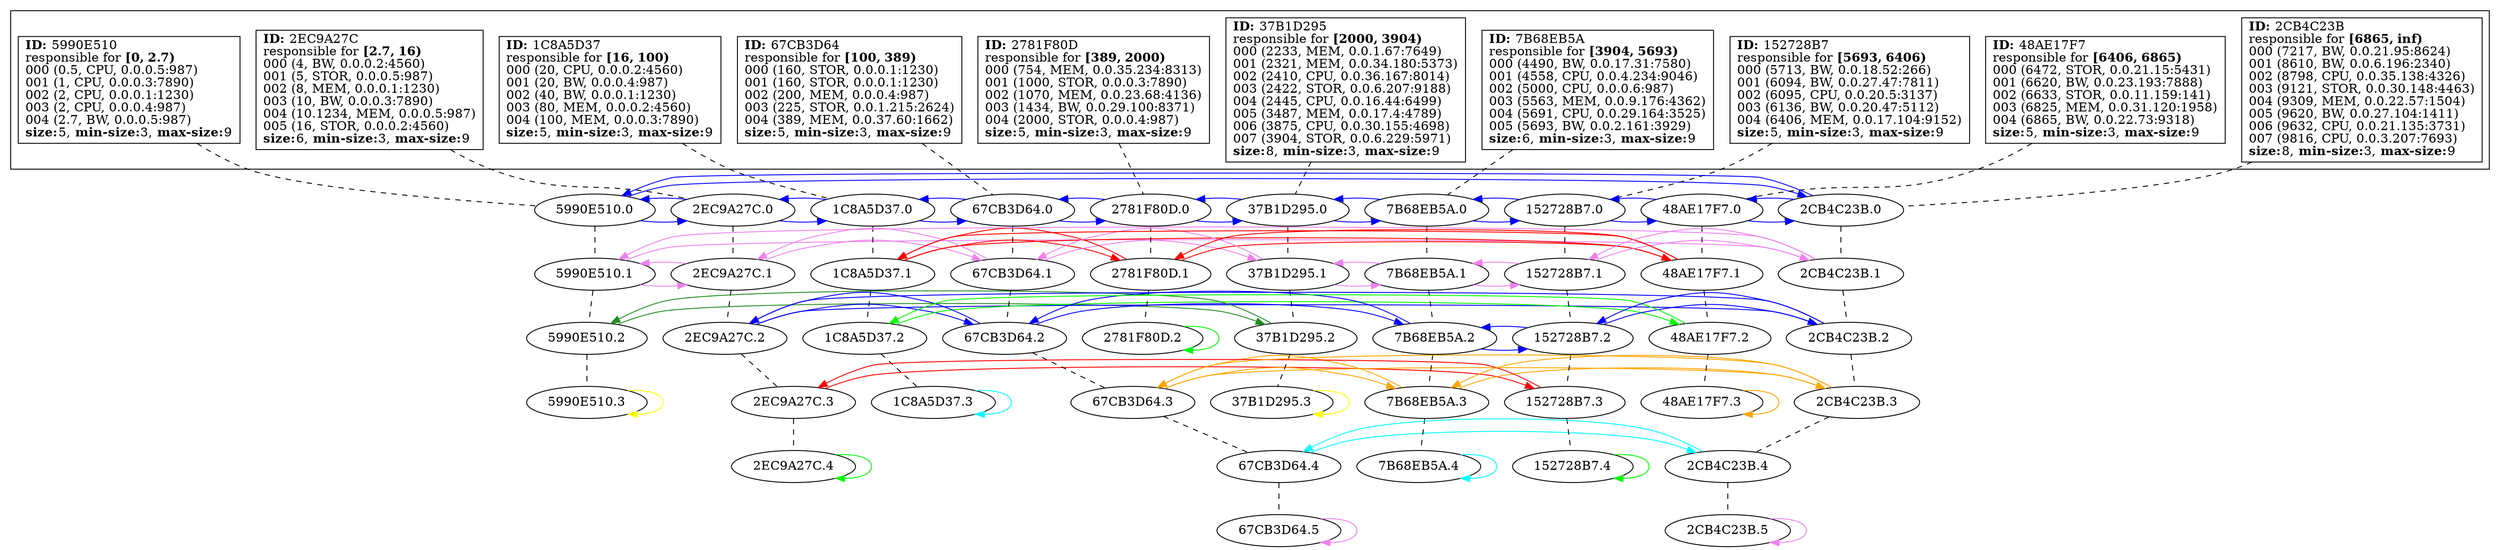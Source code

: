 strict
digraph SkipGraph {

	# vertical
	edge [dir=none style=dashed]
	subgraph {
		"5990E510" -> "5990E510.0" -> "5990E510.1" -> "5990E510.2" -> "5990E510.3"
		}
	subgraph {
		"2EC9A27C" -> "2EC9A27C.0" -> "2EC9A27C.1" -> "2EC9A27C.2" -> "2EC9A27C.3" -> "2EC9A27C.4"
		}
	subgraph {
		"1C8A5D37" -> "1C8A5D37.0" -> "1C8A5D37.1" -> "1C8A5D37.2" -> "1C8A5D37.3"
		}
	subgraph {
		"67CB3D64" -> "67CB3D64.0" -> "67CB3D64.1" -> "67CB3D64.2" -> "67CB3D64.3" -> "67CB3D64.4" -> "67CB3D64.5"
		}
	subgraph {
		"2781F80D" -> "2781F80D.0" -> "2781F80D.1" -> "2781F80D.2"
		}
	subgraph {
		"37B1D295" -> "37B1D295.0" -> "37B1D295.1" -> "37B1D295.2" -> "37B1D295.3"
		}
	subgraph {
		"7B68EB5A" -> "7B68EB5A.0" -> "7B68EB5A.1" -> "7B68EB5A.2" -> "7B68EB5A.3" -> "7B68EB5A.4"
		}
	subgraph {
		"152728B7" -> "152728B7.0" -> "152728B7.1" -> "152728B7.2" -> "152728B7.3" -> "152728B7.4"
		}
	subgraph {
		"48AE17F7" -> "48AE17F7.0" -> "48AE17F7.1" -> "48AE17F7.2" -> "48AE17F7.3"
		}
	subgraph {
		"2CB4C23B" -> "2CB4C23B.0" -> "2CB4C23B.1" -> "2CB4C23B.2" -> "2CB4C23B.3" -> "2CB4C23B.4" -> "2CB4C23B.5"
		}

	# horizontal
	edge [dir=forward, style=solid]
	subgraph cluster_content {
		rank = same
		"5990E510" [shape=box, label=
			<
				<B>ID:</B> 5990E510<BR ALIGN="LEFT"/>
				responsible for <B>[0, 2.7)</B><BR ALIGN="LEFT"/>
				000 (0.5, CPU, 0.0.0.5:987)<BR ALIGN="LEFT"/>
				001 (1, CPU, 0.0.0.3:7890)<BR ALIGN="LEFT"/>
				002 (2, CPU, 0.0.0.1:1230)<BR ALIGN="LEFT"/>
				003 (2, CPU, 0.0.0.4:987)<BR ALIGN="LEFT"/>
				004 (2.7, BW, 0.0.0.5:987)<BR ALIGN="LEFT"/>
			<B>size:</B>5, <B>min-size:</B>3, <B>max-size:</B>9<BR ALIGN="LEFT"/>			>]
		"2EC9A27C" [shape=box, label=
			<
				<B>ID:</B> 2EC9A27C<BR ALIGN="LEFT"/>
				responsible for <B>[2.7, 16)</B><BR ALIGN="LEFT"/>
				000 (4, BW, 0.0.0.2:4560)<BR ALIGN="LEFT"/>
				001 (5, STOR, 0.0.0.5:987)<BR ALIGN="LEFT"/>
				002 (8, MEM, 0.0.0.1:1230)<BR ALIGN="LEFT"/>
				003 (10, BW, 0.0.0.3:7890)<BR ALIGN="LEFT"/>
				004 (10.1234, MEM, 0.0.0.5:987)<BR ALIGN="LEFT"/>
				005 (16, STOR, 0.0.0.2:4560)<BR ALIGN="LEFT"/>
			<B>size:</B>6, <B>min-size:</B>3, <B>max-size:</B>9<BR ALIGN="LEFT"/>			>]
		"1C8A5D37" [shape=box, label=
			<
				<B>ID:</B> 1C8A5D37<BR ALIGN="LEFT"/>
				responsible for <B>[16, 100)</B><BR ALIGN="LEFT"/>
				000 (20, CPU, 0.0.0.2:4560)<BR ALIGN="LEFT"/>
				001 (20, BW, 0.0.0.4:987)<BR ALIGN="LEFT"/>
				002 (40, BW, 0.0.0.1:1230)<BR ALIGN="LEFT"/>
				003 (80, MEM, 0.0.0.2:4560)<BR ALIGN="LEFT"/>
				004 (100, MEM, 0.0.0.3:7890)<BR ALIGN="LEFT"/>
			<B>size:</B>5, <B>min-size:</B>3, <B>max-size:</B>9<BR ALIGN="LEFT"/>			>]
		"67CB3D64" [shape=box, label=
			<
				<B>ID:</B> 67CB3D64<BR ALIGN="LEFT"/>
				responsible for <B>[100, 389)</B><BR ALIGN="LEFT"/>
				000 (160, STOR, 0.0.0.1:1230)<BR ALIGN="LEFT"/>
				001 (160, STOR, 0.0.0.1:1230)<BR ALIGN="LEFT"/>
				002 (200, MEM, 0.0.0.4:987)<BR ALIGN="LEFT"/>
				003 (225, STOR, 0.0.1.215:2624)<BR ALIGN="LEFT"/>
				004 (389, MEM, 0.0.37.60:1662)<BR ALIGN="LEFT"/>
			<B>size:</B>5, <B>min-size:</B>3, <B>max-size:</B>9<BR ALIGN="LEFT"/>			>]
		"2781F80D" [shape=box, label=
			<
				<B>ID:</B> 2781F80D<BR ALIGN="LEFT"/>
				responsible for <B>[389, 2000)</B><BR ALIGN="LEFT"/>
				000 (754, MEM, 0.0.35.234:8313)<BR ALIGN="LEFT"/>
				001 (1000, STOR, 0.0.0.3:7890)<BR ALIGN="LEFT"/>
				002 (1070, MEM, 0.0.23.68:4136)<BR ALIGN="LEFT"/>
				003 (1434, BW, 0.0.29.100:8371)<BR ALIGN="LEFT"/>
				004 (2000, STOR, 0.0.0.4:987)<BR ALIGN="LEFT"/>
			<B>size:</B>5, <B>min-size:</B>3, <B>max-size:</B>9<BR ALIGN="LEFT"/>			>]
		"37B1D295" [shape=box, label=
			<
				<B>ID:</B> 37B1D295<BR ALIGN="LEFT"/>
				responsible for <B>[2000, 3904)</B><BR ALIGN="LEFT"/>
				000 (2233, MEM, 0.0.1.67:7649)<BR ALIGN="LEFT"/>
				001 (2321, MEM, 0.0.34.180:5373)<BR ALIGN="LEFT"/>
				002 (2410, CPU, 0.0.36.167:8014)<BR ALIGN="LEFT"/>
				003 (2422, STOR, 0.0.6.207:9188)<BR ALIGN="LEFT"/>
				004 (2445, CPU, 0.0.16.44:6499)<BR ALIGN="LEFT"/>
				005 (3487, MEM, 0.0.17.4:4789)<BR ALIGN="LEFT"/>
				006 (3875, CPU, 0.0.30.155:4698)<BR ALIGN="LEFT"/>
				007 (3904, STOR, 0.0.6.229:5971)<BR ALIGN="LEFT"/>
			<B>size:</B>8, <B>min-size:</B>3, <B>max-size:</B>9<BR ALIGN="LEFT"/>			>]
		"7B68EB5A" [shape=box, label=
			<
				<B>ID:</B> 7B68EB5A<BR ALIGN="LEFT"/>
				responsible for <B>[3904, 5693)</B><BR ALIGN="LEFT"/>
				000 (4490, BW, 0.0.17.31:7580)<BR ALIGN="LEFT"/>
				001 (4558, CPU, 0.0.4.234:9046)<BR ALIGN="LEFT"/>
				002 (5000, CPU, 0.0.0.6:987)<BR ALIGN="LEFT"/>
				003 (5563, MEM, 0.0.9.176:4362)<BR ALIGN="LEFT"/>
				004 (5691, CPU, 0.0.29.164:3525)<BR ALIGN="LEFT"/>
				005 (5693, BW, 0.0.2.161:3929)<BR ALIGN="LEFT"/>
			<B>size:</B>6, <B>min-size:</B>3, <B>max-size:</B>9<BR ALIGN="LEFT"/>			>]
		"152728B7" [shape=box, label=
			<
				<B>ID:</B> 152728B7<BR ALIGN="LEFT"/>
				responsible for <B>[5693, 6406)</B><BR ALIGN="LEFT"/>
				000 (5713, BW, 0.0.18.52:266)<BR ALIGN="LEFT"/>
				001 (6094, BW, 0.0.27.47:7811)<BR ALIGN="LEFT"/>
				002 (6095, CPU, 0.0.20.5:3137)<BR ALIGN="LEFT"/>
				003 (6136, BW, 0.0.20.47:5112)<BR ALIGN="LEFT"/>
				004 (6406, MEM, 0.0.17.104:9152)<BR ALIGN="LEFT"/>
			<B>size:</B>5, <B>min-size:</B>3, <B>max-size:</B>9<BR ALIGN="LEFT"/>			>]
		"48AE17F7" [shape=box, label=
			<
				<B>ID:</B> 48AE17F7<BR ALIGN="LEFT"/>
				responsible for <B>[6406, 6865)</B><BR ALIGN="LEFT"/>
				000 (6472, STOR, 0.0.21.15:5431)<BR ALIGN="LEFT"/>
				001 (6620, BW, 0.0.23.193:7888)<BR ALIGN="LEFT"/>
				002 (6633, STOR, 0.0.11.159:141)<BR ALIGN="LEFT"/>
				003 (6825, MEM, 0.0.31.120:1958)<BR ALIGN="LEFT"/>
				004 (6865, BW, 0.0.22.73:9318)<BR ALIGN="LEFT"/>
			<B>size:</B>5, <B>min-size:</B>3, <B>max-size:</B>9<BR ALIGN="LEFT"/>			>]
		"2CB4C23B" [shape=box, label=
			<
				<B>ID:</B> 2CB4C23B<BR ALIGN="LEFT"/>
				responsible for <B>[6865, inf)</B><BR ALIGN="LEFT"/>
				000 (7217, BW, 0.0.21.95:8624)<BR ALIGN="LEFT"/>
				001 (8610, BW, 0.0.6.196:2340)<BR ALIGN="LEFT"/>
				002 (8798, CPU, 0.0.35.138:4326)<BR ALIGN="LEFT"/>
				003 (9121, STOR, 0.0.30.148:4463)<BR ALIGN="LEFT"/>
				004 (9309, MEM, 0.0.22.57:1504)<BR ALIGN="LEFT"/>
				005 (9620, BW, 0.0.27.104:1411)<BR ALIGN="LEFT"/>
				006 (9632, CPU, 0.0.21.135:3731)<BR ALIGN="LEFT"/>
				007 (9816, CPU, 0.0.3.207:7693)<BR ALIGN="LEFT"/>
			<B>size:</B>8, <B>min-size:</B>3, <B>max-size:</B>9<BR ALIGN="LEFT"/>			>]
	}

	edge [color=blue]
	subgraph 0 {
		rank = same
		label = "Level 0"
		subgraph {
			"5990E510.0" -> "2EC9A27C.0"
			"5990E510.0" -> "2CB4C23B.0"
		}
		subgraph {
			"2EC9A27C.0" -> "1C8A5D37.0"
			"2EC9A27C.0" -> "5990E510.0"
		}
		subgraph {
			"1C8A5D37.0" -> "67CB3D64.0"
			"1C8A5D37.0" -> "2EC9A27C.0"
		}
		subgraph {
			"67CB3D64.0" -> "2781F80D.0"
			"67CB3D64.0" -> "1C8A5D37.0"
		}
		subgraph {
			"2781F80D.0" -> "37B1D295.0"
			"2781F80D.0" -> "67CB3D64.0"
		}
		subgraph {
			"37B1D295.0" -> "7B68EB5A.0"
			"37B1D295.0" -> "2781F80D.0"
		}
		subgraph {
			"7B68EB5A.0" -> "152728B7.0"
			"7B68EB5A.0" -> "37B1D295.0"
		}
		subgraph {
			"152728B7.0" -> "48AE17F7.0"
			"152728B7.0" -> "7B68EB5A.0"
		}
		subgraph {
			"48AE17F7.0" -> "2CB4C23B.0"
			"48AE17F7.0" -> "152728B7.0"
		}
		subgraph {
			"2CB4C23B.0" -> "5990E510.0"
			"2CB4C23B.0" -> "48AE17F7.0"
		}
	}

	edge [color=red]
	subgraph 00 {
		rank = same
		label = "Level 1 (0)"
		subgraph {
			"1C8A5D37.1" -> "2781F80D.1"
			"1C8A5D37.1" -> "48AE17F7.1"
		}
		subgraph {
			"2781F80D.1" -> "48AE17F7.1"
			"2781F80D.1" -> "1C8A5D37.1"
		}
		subgraph {
			"48AE17F7.1" -> "1C8A5D37.1"
			"48AE17F7.1" -> "2781F80D.1"
		}
	}

	edge [color=green]
	subgraph 000 {
		rank = same
		label = "Level 2 (00)"
		subgraph {
			"1C8A5D37.2" -> "48AE17F7.2"
			"1C8A5D37.2" -> "48AE17F7.2"
		}
		subgraph {
			"2781F80D.2" -> "2781F80D.2"
			"2781F80D.2" -> "2781F80D.2"
		}
		subgraph {
			"48AE17F7.2" -> "1C8A5D37.2"
			"48AE17F7.2" -> "1C8A5D37.2"
		}
	}

	edge [color=orange]
	subgraph 0000 {
		rank = same
		label = "Level 3 (000)"
		subgraph {
			"48AE17F7.3" -> "48AE17F7.3"
			"48AE17F7.3" -> "48AE17F7.3"
		}
	}

	edge [color=cyan]
	subgraph 0001 {
		rank = same
		label = "Level 3 (001)"
		subgraph {
			"1C8A5D37.3" -> "1C8A5D37.3"
			"1C8A5D37.3" -> "1C8A5D37.3"
		}
	}

	edge [color=violet]
	subgraph 01 {
		rank = same
		label = "Level 1 (1)"
		subgraph {
			"5990E510.1" -> "2EC9A27C.1"
			"5990E510.1" -> "2CB4C23B.1"
		}
		subgraph {
			"2EC9A27C.1" -> "67CB3D64.1"
			"2EC9A27C.1" -> "5990E510.1"
		}
		subgraph {
			"67CB3D64.1" -> "37B1D295.1"
			"67CB3D64.1" -> "2EC9A27C.1"
		}
		subgraph {
			"37B1D295.1" -> "7B68EB5A.1"
			"37B1D295.1" -> "67CB3D64.1"
		}
		subgraph {
			"7B68EB5A.1" -> "152728B7.1"
			"7B68EB5A.1" -> "37B1D295.1"
		}
		subgraph {
			"152728B7.1" -> "2CB4C23B.1"
			"152728B7.1" -> "7B68EB5A.1"
		}
		subgraph {
			"2CB4C23B.1" -> "5990E510.1"
			"2CB4C23B.1" -> "152728B7.1"
		}
	}

	edge [color=forestgreen]
	subgraph 010 {
		rank = same
		label = "Level 2 (10)"
		subgraph {
			"5990E510.2" -> "37B1D295.2"
			"5990E510.2" -> "37B1D295.2"
		}
		subgraph {
			"37B1D295.2" -> "5990E510.2"
			"37B1D295.2" -> "5990E510.2"
		}
	}

	edge [color=yellow]
	subgraph 0100 {
		rank = same
		label = "Level 3 (100)"
		subgraph {
			"5990E510.3" -> "5990E510.3"
			"5990E510.3" -> "5990E510.3"
		}
		subgraph {
			"37B1D295.3" -> "37B1D295.3"
			"37B1D295.3" -> "37B1D295.3"
		}
	}

	edge [color=blue]
	subgraph 011 {
		rank = same
		label = "Level 2 (11)"
		subgraph {
			"2EC9A27C.2" -> "67CB3D64.2"
			"2EC9A27C.2" -> "2CB4C23B.2"
		}
		subgraph {
			"67CB3D64.2" -> "7B68EB5A.2"
			"67CB3D64.2" -> "2EC9A27C.2"
		}
		subgraph {
			"7B68EB5A.2" -> "152728B7.2"
			"7B68EB5A.2" -> "67CB3D64.2"
		}
		subgraph {
			"152728B7.2" -> "2CB4C23B.2"
			"152728B7.2" -> "7B68EB5A.2"
		}
		subgraph {
			"2CB4C23B.2" -> "2EC9A27C.2"
			"2CB4C23B.2" -> "152728B7.2"
		}
	}

	edge [color=red]
	subgraph 0110 {
		rank = same
		label = "Level 3 (110)"
		subgraph {
			"2EC9A27C.3" -> "152728B7.3"
			"2EC9A27C.3" -> "152728B7.3"
		}
		subgraph {
			"152728B7.3" -> "2EC9A27C.3"
			"152728B7.3" -> "2EC9A27C.3"
		}
	}

	edge [color=green]
	subgraph 01101 {
		rank = same
		label = "Level 4 (1101)"
		subgraph {
			"2EC9A27C.4" -> "2EC9A27C.4"
			"2EC9A27C.4" -> "2EC9A27C.4"
		}
		subgraph {
			"152728B7.4" -> "152728B7.4"
			"152728B7.4" -> "152728B7.4"
		}
	}

	edge [color=orange]
	subgraph 0111 {
		rank = same
		label = "Level 3 (111)"
		subgraph {
			"67CB3D64.3" -> "7B68EB5A.3"
			"67CB3D64.3" -> "2CB4C23B.3"
		}
		subgraph {
			"7B68EB5A.3" -> "2CB4C23B.3"
			"7B68EB5A.3" -> "67CB3D64.3"
		}
		subgraph {
			"2CB4C23B.3" -> "67CB3D64.3"
			"2CB4C23B.3" -> "7B68EB5A.3"
		}
	}

	edge [color=cyan]
	subgraph 01111 {
		rank = same
		label = "Level 4 (1111)"
		subgraph {
			"67CB3D64.4" -> "2CB4C23B.4"
			"67CB3D64.4" -> "2CB4C23B.4"
		}
		subgraph {
			"7B68EB5A.4" -> "7B68EB5A.4"
			"7B68EB5A.4" -> "7B68EB5A.4"
		}
		subgraph {
			"2CB4C23B.4" -> "67CB3D64.4"
			"2CB4C23B.4" -> "67CB3D64.4"
		}
	}

	edge [color=violet]
	subgraph 011111 {
		rank = same
		label = "Level 5 (11111)"
		subgraph {
			"67CB3D64.5" -> "67CB3D64.5"
			"67CB3D64.5" -> "67CB3D64.5"
		}
		subgraph {
			"2CB4C23B.5" -> "2CB4C23B.5"
			"2CB4C23B.5" -> "2CB4C23B.5"
		}
	}


}
